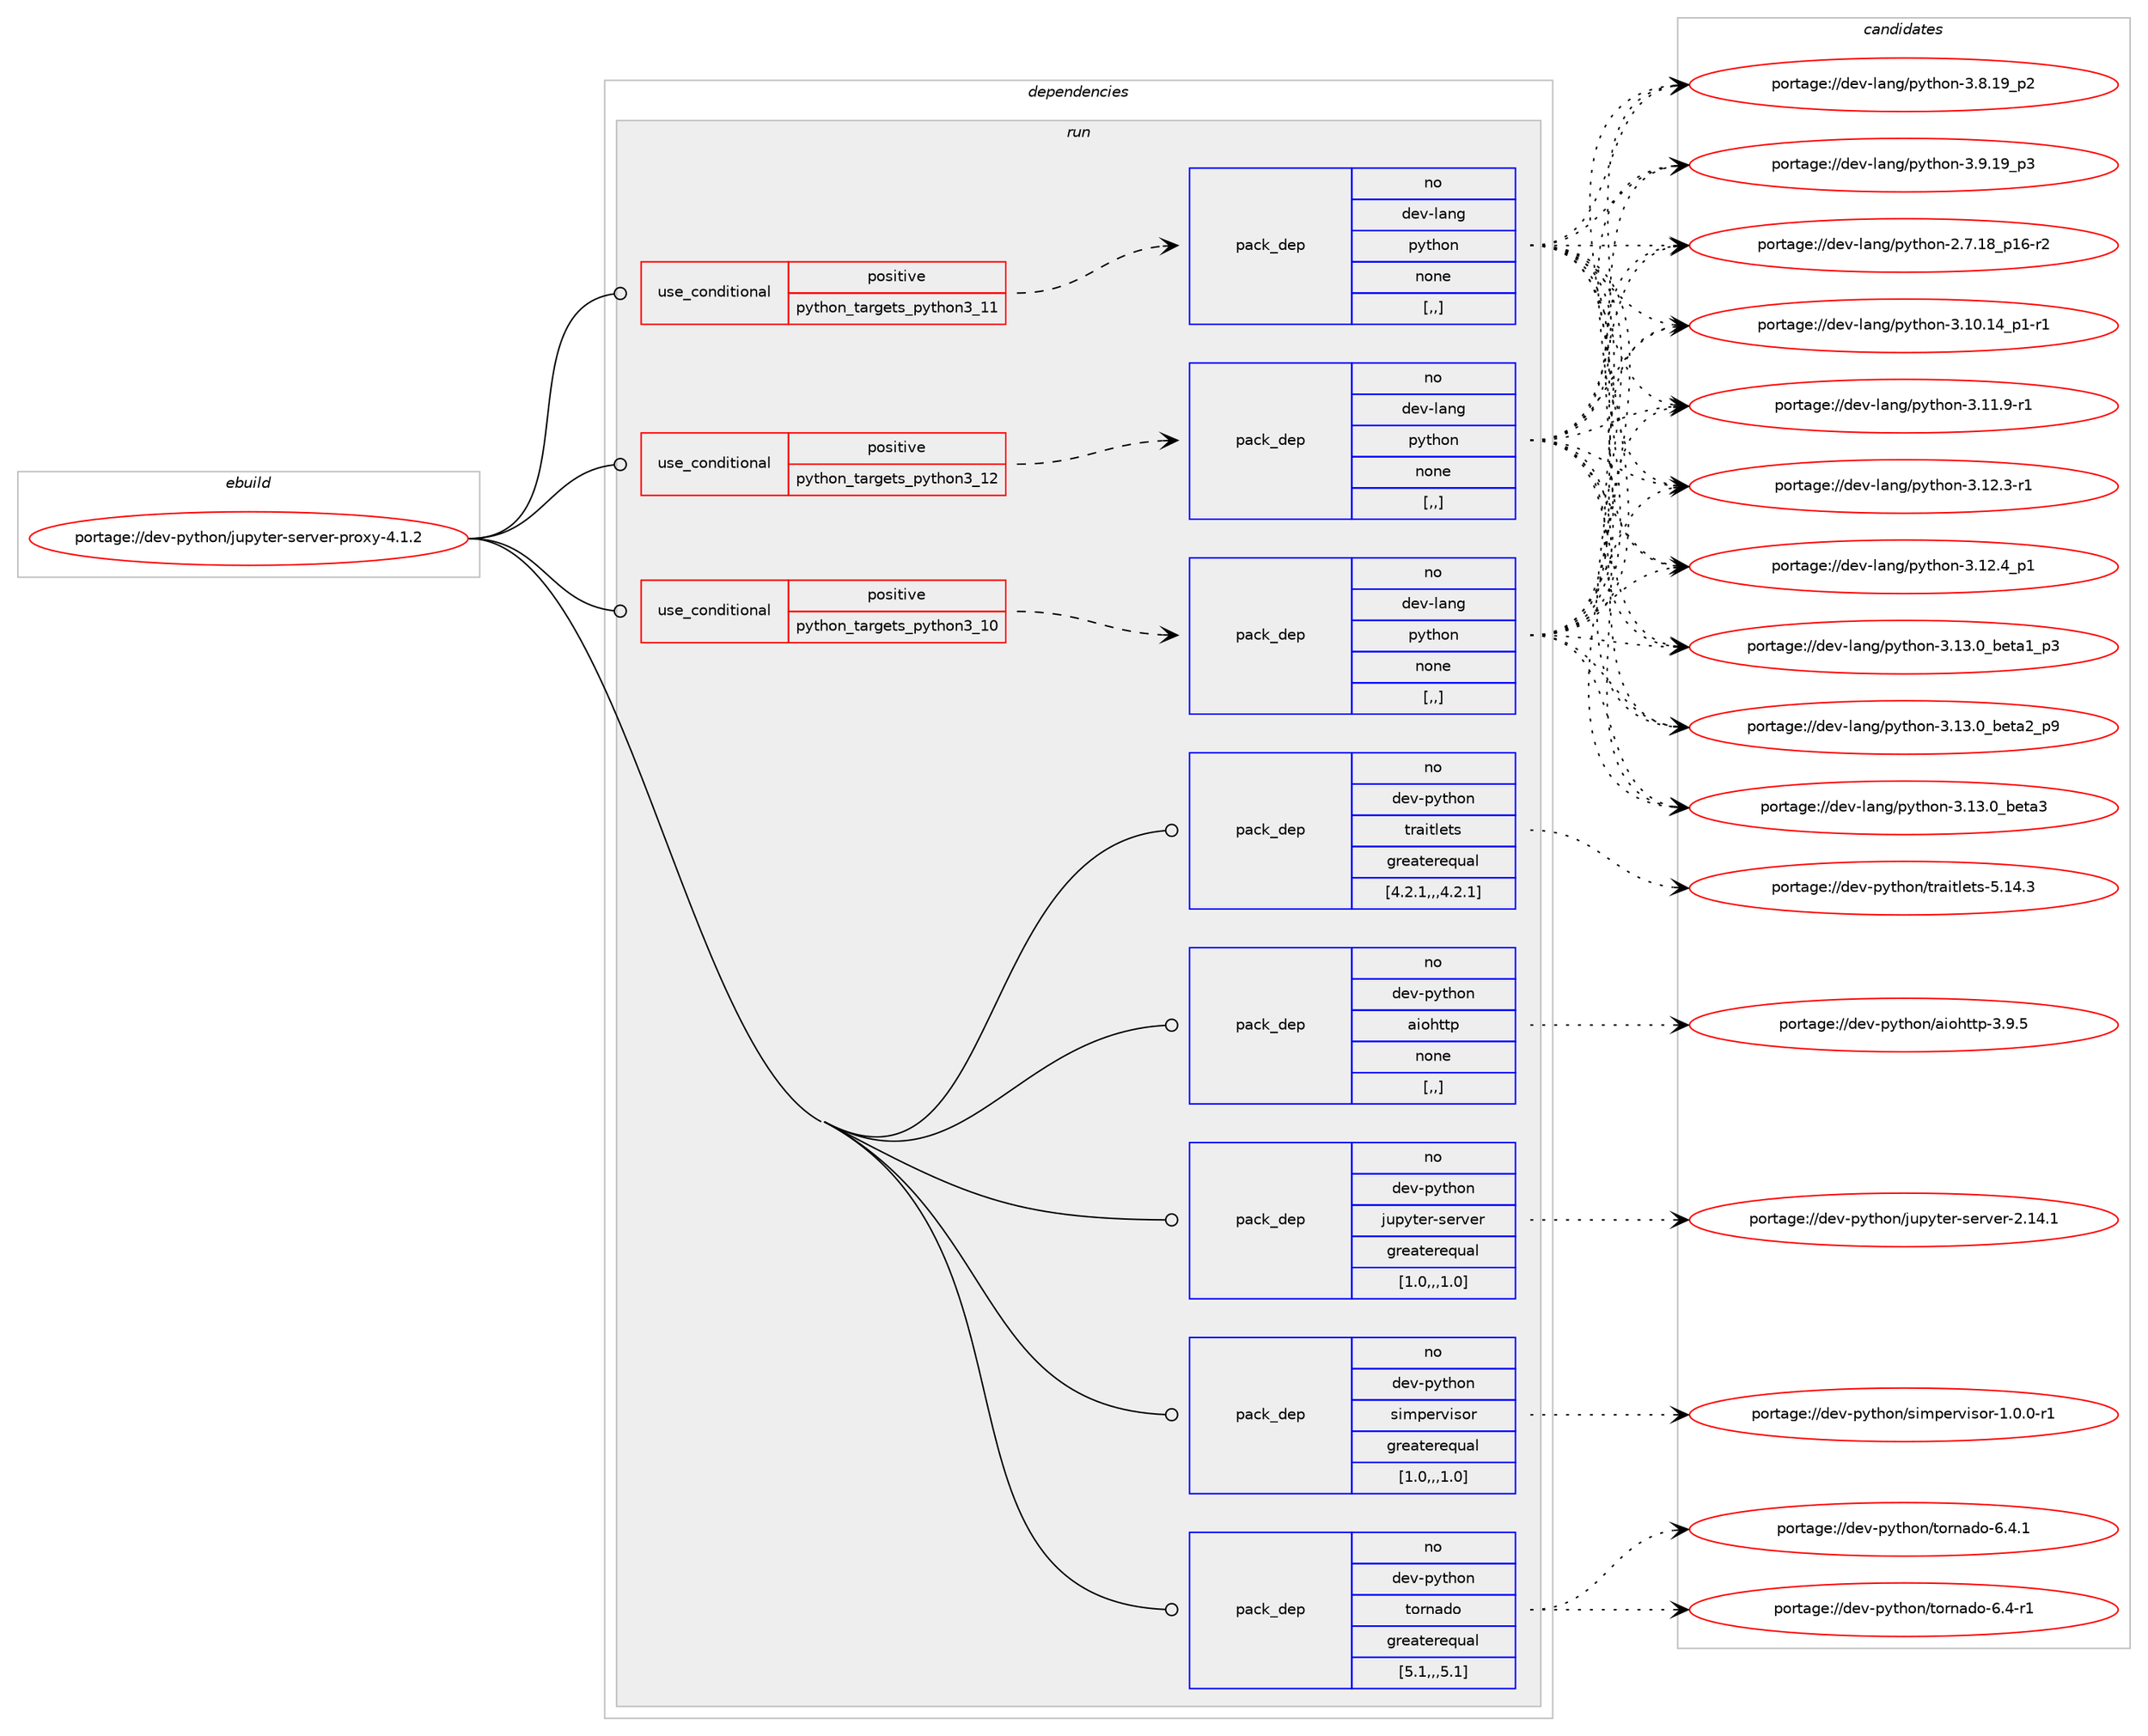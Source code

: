 digraph prolog {

# *************
# Graph options
# *************

newrank=true;
concentrate=true;
compound=true;
graph [rankdir=LR,fontname=Helvetica,fontsize=10,ranksep=1.5];#, ranksep=2.5, nodesep=0.2];
edge  [arrowhead=vee];
node  [fontname=Helvetica,fontsize=10];

# **********
# The ebuild
# **********

subgraph cluster_leftcol {
color=gray;
rank=same;
label=<<i>ebuild</i>>;
id [label="portage://dev-python/jupyter-server-proxy-4.1.2", color=red, width=4, href="../dev-python/jupyter-server-proxy-4.1.2.svg"];
}

# ****************
# The dependencies
# ****************

subgraph cluster_midcol {
color=gray;
label=<<i>dependencies</i>>;
subgraph cluster_compile {
fillcolor="#eeeeee";
style=filled;
label=<<i>compile</i>>;
}
subgraph cluster_compileandrun {
fillcolor="#eeeeee";
style=filled;
label=<<i>compile and run</i>>;
}
subgraph cluster_run {
fillcolor="#eeeeee";
style=filled;
label=<<i>run</i>>;
subgraph cond33147 {
dependency146129 [label=<<TABLE BORDER="0" CELLBORDER="1" CELLSPACING="0" CELLPADDING="4"><TR><TD ROWSPAN="3" CELLPADDING="10">use_conditional</TD></TR><TR><TD>positive</TD></TR><TR><TD>python_targets_python3_10</TD></TR></TABLE>>, shape=none, color=red];
subgraph pack111767 {
dependency146130 [label=<<TABLE BORDER="0" CELLBORDER="1" CELLSPACING="0" CELLPADDING="4" WIDTH="220"><TR><TD ROWSPAN="6" CELLPADDING="30">pack_dep</TD></TR><TR><TD WIDTH="110">no</TD></TR><TR><TD>dev-lang</TD></TR><TR><TD>python</TD></TR><TR><TD>none</TD></TR><TR><TD>[,,]</TD></TR></TABLE>>, shape=none, color=blue];
}
dependency146129:e -> dependency146130:w [weight=20,style="dashed",arrowhead="vee"];
}
id:e -> dependency146129:w [weight=20,style="solid",arrowhead="odot"];
subgraph cond33148 {
dependency146131 [label=<<TABLE BORDER="0" CELLBORDER="1" CELLSPACING="0" CELLPADDING="4"><TR><TD ROWSPAN="3" CELLPADDING="10">use_conditional</TD></TR><TR><TD>positive</TD></TR><TR><TD>python_targets_python3_11</TD></TR></TABLE>>, shape=none, color=red];
subgraph pack111768 {
dependency146132 [label=<<TABLE BORDER="0" CELLBORDER="1" CELLSPACING="0" CELLPADDING="4" WIDTH="220"><TR><TD ROWSPAN="6" CELLPADDING="30">pack_dep</TD></TR><TR><TD WIDTH="110">no</TD></TR><TR><TD>dev-lang</TD></TR><TR><TD>python</TD></TR><TR><TD>none</TD></TR><TR><TD>[,,]</TD></TR></TABLE>>, shape=none, color=blue];
}
dependency146131:e -> dependency146132:w [weight=20,style="dashed",arrowhead="vee"];
}
id:e -> dependency146131:w [weight=20,style="solid",arrowhead="odot"];
subgraph cond33149 {
dependency146133 [label=<<TABLE BORDER="0" CELLBORDER="1" CELLSPACING="0" CELLPADDING="4"><TR><TD ROWSPAN="3" CELLPADDING="10">use_conditional</TD></TR><TR><TD>positive</TD></TR><TR><TD>python_targets_python3_12</TD></TR></TABLE>>, shape=none, color=red];
subgraph pack111769 {
dependency146134 [label=<<TABLE BORDER="0" CELLBORDER="1" CELLSPACING="0" CELLPADDING="4" WIDTH="220"><TR><TD ROWSPAN="6" CELLPADDING="30">pack_dep</TD></TR><TR><TD WIDTH="110">no</TD></TR><TR><TD>dev-lang</TD></TR><TR><TD>python</TD></TR><TR><TD>none</TD></TR><TR><TD>[,,]</TD></TR></TABLE>>, shape=none, color=blue];
}
dependency146133:e -> dependency146134:w [weight=20,style="dashed",arrowhead="vee"];
}
id:e -> dependency146133:w [weight=20,style="solid",arrowhead="odot"];
subgraph pack111770 {
dependency146135 [label=<<TABLE BORDER="0" CELLBORDER="1" CELLSPACING="0" CELLPADDING="4" WIDTH="220"><TR><TD ROWSPAN="6" CELLPADDING="30">pack_dep</TD></TR><TR><TD WIDTH="110">no</TD></TR><TR><TD>dev-python</TD></TR><TR><TD>aiohttp</TD></TR><TR><TD>none</TD></TR><TR><TD>[,,]</TD></TR></TABLE>>, shape=none, color=blue];
}
id:e -> dependency146135:w [weight=20,style="solid",arrowhead="odot"];
subgraph pack111771 {
dependency146136 [label=<<TABLE BORDER="0" CELLBORDER="1" CELLSPACING="0" CELLPADDING="4" WIDTH="220"><TR><TD ROWSPAN="6" CELLPADDING="30">pack_dep</TD></TR><TR><TD WIDTH="110">no</TD></TR><TR><TD>dev-python</TD></TR><TR><TD>jupyter-server</TD></TR><TR><TD>greaterequal</TD></TR><TR><TD>[1.0,,,1.0]</TD></TR></TABLE>>, shape=none, color=blue];
}
id:e -> dependency146136:w [weight=20,style="solid",arrowhead="odot"];
subgraph pack111772 {
dependency146137 [label=<<TABLE BORDER="0" CELLBORDER="1" CELLSPACING="0" CELLPADDING="4" WIDTH="220"><TR><TD ROWSPAN="6" CELLPADDING="30">pack_dep</TD></TR><TR><TD WIDTH="110">no</TD></TR><TR><TD>dev-python</TD></TR><TR><TD>simpervisor</TD></TR><TR><TD>greaterequal</TD></TR><TR><TD>[1.0,,,1.0]</TD></TR></TABLE>>, shape=none, color=blue];
}
id:e -> dependency146137:w [weight=20,style="solid",arrowhead="odot"];
subgraph pack111773 {
dependency146138 [label=<<TABLE BORDER="0" CELLBORDER="1" CELLSPACING="0" CELLPADDING="4" WIDTH="220"><TR><TD ROWSPAN="6" CELLPADDING="30">pack_dep</TD></TR><TR><TD WIDTH="110">no</TD></TR><TR><TD>dev-python</TD></TR><TR><TD>tornado</TD></TR><TR><TD>greaterequal</TD></TR><TR><TD>[5.1,,,5.1]</TD></TR></TABLE>>, shape=none, color=blue];
}
id:e -> dependency146138:w [weight=20,style="solid",arrowhead="odot"];
subgraph pack111774 {
dependency146139 [label=<<TABLE BORDER="0" CELLBORDER="1" CELLSPACING="0" CELLPADDING="4" WIDTH="220"><TR><TD ROWSPAN="6" CELLPADDING="30">pack_dep</TD></TR><TR><TD WIDTH="110">no</TD></TR><TR><TD>dev-python</TD></TR><TR><TD>traitlets</TD></TR><TR><TD>greaterequal</TD></TR><TR><TD>[4.2.1,,,4.2.1]</TD></TR></TABLE>>, shape=none, color=blue];
}
id:e -> dependency146139:w [weight=20,style="solid",arrowhead="odot"];
}
}

# **************
# The candidates
# **************

subgraph cluster_choices {
rank=same;
color=gray;
label=<<i>candidates</i>>;

subgraph choice111767 {
color=black;
nodesep=1;
choice100101118451089711010347112121116104111110455046554649569511249544511450 [label="portage://dev-lang/python-2.7.18_p16-r2", color=red, width=4,href="../dev-lang/python-2.7.18_p16-r2.svg"];
choice100101118451089711010347112121116104111110455146494846495295112494511449 [label="portage://dev-lang/python-3.10.14_p1-r1", color=red, width=4,href="../dev-lang/python-3.10.14_p1-r1.svg"];
choice100101118451089711010347112121116104111110455146494946574511449 [label="portage://dev-lang/python-3.11.9-r1", color=red, width=4,href="../dev-lang/python-3.11.9-r1.svg"];
choice100101118451089711010347112121116104111110455146495046514511449 [label="portage://dev-lang/python-3.12.3-r1", color=red, width=4,href="../dev-lang/python-3.12.3-r1.svg"];
choice100101118451089711010347112121116104111110455146495046529511249 [label="portage://dev-lang/python-3.12.4_p1", color=red, width=4,href="../dev-lang/python-3.12.4_p1.svg"];
choice10010111845108971101034711212111610411111045514649514648959810111697499511251 [label="portage://dev-lang/python-3.13.0_beta1_p3", color=red, width=4,href="../dev-lang/python-3.13.0_beta1_p3.svg"];
choice10010111845108971101034711212111610411111045514649514648959810111697509511257 [label="portage://dev-lang/python-3.13.0_beta2_p9", color=red, width=4,href="../dev-lang/python-3.13.0_beta2_p9.svg"];
choice1001011184510897110103471121211161041111104551464951464895981011169751 [label="portage://dev-lang/python-3.13.0_beta3", color=red, width=4,href="../dev-lang/python-3.13.0_beta3.svg"];
choice100101118451089711010347112121116104111110455146564649579511250 [label="portage://dev-lang/python-3.8.19_p2", color=red, width=4,href="../dev-lang/python-3.8.19_p2.svg"];
choice100101118451089711010347112121116104111110455146574649579511251 [label="portage://dev-lang/python-3.9.19_p3", color=red, width=4,href="../dev-lang/python-3.9.19_p3.svg"];
dependency146130:e -> choice100101118451089711010347112121116104111110455046554649569511249544511450:w [style=dotted,weight="100"];
dependency146130:e -> choice100101118451089711010347112121116104111110455146494846495295112494511449:w [style=dotted,weight="100"];
dependency146130:e -> choice100101118451089711010347112121116104111110455146494946574511449:w [style=dotted,weight="100"];
dependency146130:e -> choice100101118451089711010347112121116104111110455146495046514511449:w [style=dotted,weight="100"];
dependency146130:e -> choice100101118451089711010347112121116104111110455146495046529511249:w [style=dotted,weight="100"];
dependency146130:e -> choice10010111845108971101034711212111610411111045514649514648959810111697499511251:w [style=dotted,weight="100"];
dependency146130:e -> choice10010111845108971101034711212111610411111045514649514648959810111697509511257:w [style=dotted,weight="100"];
dependency146130:e -> choice1001011184510897110103471121211161041111104551464951464895981011169751:w [style=dotted,weight="100"];
dependency146130:e -> choice100101118451089711010347112121116104111110455146564649579511250:w [style=dotted,weight="100"];
dependency146130:e -> choice100101118451089711010347112121116104111110455146574649579511251:w [style=dotted,weight="100"];
}
subgraph choice111768 {
color=black;
nodesep=1;
choice100101118451089711010347112121116104111110455046554649569511249544511450 [label="portage://dev-lang/python-2.7.18_p16-r2", color=red, width=4,href="../dev-lang/python-2.7.18_p16-r2.svg"];
choice100101118451089711010347112121116104111110455146494846495295112494511449 [label="portage://dev-lang/python-3.10.14_p1-r1", color=red, width=4,href="../dev-lang/python-3.10.14_p1-r1.svg"];
choice100101118451089711010347112121116104111110455146494946574511449 [label="portage://dev-lang/python-3.11.9-r1", color=red, width=4,href="../dev-lang/python-3.11.9-r1.svg"];
choice100101118451089711010347112121116104111110455146495046514511449 [label="portage://dev-lang/python-3.12.3-r1", color=red, width=4,href="../dev-lang/python-3.12.3-r1.svg"];
choice100101118451089711010347112121116104111110455146495046529511249 [label="portage://dev-lang/python-3.12.4_p1", color=red, width=4,href="../dev-lang/python-3.12.4_p1.svg"];
choice10010111845108971101034711212111610411111045514649514648959810111697499511251 [label="portage://dev-lang/python-3.13.0_beta1_p3", color=red, width=4,href="../dev-lang/python-3.13.0_beta1_p3.svg"];
choice10010111845108971101034711212111610411111045514649514648959810111697509511257 [label="portage://dev-lang/python-3.13.0_beta2_p9", color=red, width=4,href="../dev-lang/python-3.13.0_beta2_p9.svg"];
choice1001011184510897110103471121211161041111104551464951464895981011169751 [label="portage://dev-lang/python-3.13.0_beta3", color=red, width=4,href="../dev-lang/python-3.13.0_beta3.svg"];
choice100101118451089711010347112121116104111110455146564649579511250 [label="portage://dev-lang/python-3.8.19_p2", color=red, width=4,href="../dev-lang/python-3.8.19_p2.svg"];
choice100101118451089711010347112121116104111110455146574649579511251 [label="portage://dev-lang/python-3.9.19_p3", color=red, width=4,href="../dev-lang/python-3.9.19_p3.svg"];
dependency146132:e -> choice100101118451089711010347112121116104111110455046554649569511249544511450:w [style=dotted,weight="100"];
dependency146132:e -> choice100101118451089711010347112121116104111110455146494846495295112494511449:w [style=dotted,weight="100"];
dependency146132:e -> choice100101118451089711010347112121116104111110455146494946574511449:w [style=dotted,weight="100"];
dependency146132:e -> choice100101118451089711010347112121116104111110455146495046514511449:w [style=dotted,weight="100"];
dependency146132:e -> choice100101118451089711010347112121116104111110455146495046529511249:w [style=dotted,weight="100"];
dependency146132:e -> choice10010111845108971101034711212111610411111045514649514648959810111697499511251:w [style=dotted,weight="100"];
dependency146132:e -> choice10010111845108971101034711212111610411111045514649514648959810111697509511257:w [style=dotted,weight="100"];
dependency146132:e -> choice1001011184510897110103471121211161041111104551464951464895981011169751:w [style=dotted,weight="100"];
dependency146132:e -> choice100101118451089711010347112121116104111110455146564649579511250:w [style=dotted,weight="100"];
dependency146132:e -> choice100101118451089711010347112121116104111110455146574649579511251:w [style=dotted,weight="100"];
}
subgraph choice111769 {
color=black;
nodesep=1;
choice100101118451089711010347112121116104111110455046554649569511249544511450 [label="portage://dev-lang/python-2.7.18_p16-r2", color=red, width=4,href="../dev-lang/python-2.7.18_p16-r2.svg"];
choice100101118451089711010347112121116104111110455146494846495295112494511449 [label="portage://dev-lang/python-3.10.14_p1-r1", color=red, width=4,href="../dev-lang/python-3.10.14_p1-r1.svg"];
choice100101118451089711010347112121116104111110455146494946574511449 [label="portage://dev-lang/python-3.11.9-r1", color=red, width=4,href="../dev-lang/python-3.11.9-r1.svg"];
choice100101118451089711010347112121116104111110455146495046514511449 [label="portage://dev-lang/python-3.12.3-r1", color=red, width=4,href="../dev-lang/python-3.12.3-r1.svg"];
choice100101118451089711010347112121116104111110455146495046529511249 [label="portage://dev-lang/python-3.12.4_p1", color=red, width=4,href="../dev-lang/python-3.12.4_p1.svg"];
choice10010111845108971101034711212111610411111045514649514648959810111697499511251 [label="portage://dev-lang/python-3.13.0_beta1_p3", color=red, width=4,href="../dev-lang/python-3.13.0_beta1_p3.svg"];
choice10010111845108971101034711212111610411111045514649514648959810111697509511257 [label="portage://dev-lang/python-3.13.0_beta2_p9", color=red, width=4,href="../dev-lang/python-3.13.0_beta2_p9.svg"];
choice1001011184510897110103471121211161041111104551464951464895981011169751 [label="portage://dev-lang/python-3.13.0_beta3", color=red, width=4,href="../dev-lang/python-3.13.0_beta3.svg"];
choice100101118451089711010347112121116104111110455146564649579511250 [label="portage://dev-lang/python-3.8.19_p2", color=red, width=4,href="../dev-lang/python-3.8.19_p2.svg"];
choice100101118451089711010347112121116104111110455146574649579511251 [label="portage://dev-lang/python-3.9.19_p3", color=red, width=4,href="../dev-lang/python-3.9.19_p3.svg"];
dependency146134:e -> choice100101118451089711010347112121116104111110455046554649569511249544511450:w [style=dotted,weight="100"];
dependency146134:e -> choice100101118451089711010347112121116104111110455146494846495295112494511449:w [style=dotted,weight="100"];
dependency146134:e -> choice100101118451089711010347112121116104111110455146494946574511449:w [style=dotted,weight="100"];
dependency146134:e -> choice100101118451089711010347112121116104111110455146495046514511449:w [style=dotted,weight="100"];
dependency146134:e -> choice100101118451089711010347112121116104111110455146495046529511249:w [style=dotted,weight="100"];
dependency146134:e -> choice10010111845108971101034711212111610411111045514649514648959810111697499511251:w [style=dotted,weight="100"];
dependency146134:e -> choice10010111845108971101034711212111610411111045514649514648959810111697509511257:w [style=dotted,weight="100"];
dependency146134:e -> choice1001011184510897110103471121211161041111104551464951464895981011169751:w [style=dotted,weight="100"];
dependency146134:e -> choice100101118451089711010347112121116104111110455146564649579511250:w [style=dotted,weight="100"];
dependency146134:e -> choice100101118451089711010347112121116104111110455146574649579511251:w [style=dotted,weight="100"];
}
subgraph choice111770 {
color=black;
nodesep=1;
choice100101118451121211161041111104797105111104116116112455146574653 [label="portage://dev-python/aiohttp-3.9.5", color=red, width=4,href="../dev-python/aiohttp-3.9.5.svg"];
dependency146135:e -> choice100101118451121211161041111104797105111104116116112455146574653:w [style=dotted,weight="100"];
}
subgraph choice111771 {
color=black;
nodesep=1;
choice10010111845112121116104111110471061171121211161011144511510111411810111445504649524649 [label="portage://dev-python/jupyter-server-2.14.1", color=red, width=4,href="../dev-python/jupyter-server-2.14.1.svg"];
dependency146136:e -> choice10010111845112121116104111110471061171121211161011144511510111411810111445504649524649:w [style=dotted,weight="100"];
}
subgraph choice111772 {
color=black;
nodesep=1;
choice10010111845112121116104111110471151051091121011141181051151111144549464846484511449 [label="portage://dev-python/simpervisor-1.0.0-r1", color=red, width=4,href="../dev-python/simpervisor-1.0.0-r1.svg"];
dependency146137:e -> choice10010111845112121116104111110471151051091121011141181051151111144549464846484511449:w [style=dotted,weight="100"];
}
subgraph choice111773 {
color=black;
nodesep=1;
choice100101118451121211161041111104711611111411097100111455446524511449 [label="portage://dev-python/tornado-6.4-r1", color=red, width=4,href="../dev-python/tornado-6.4-r1.svg"];
choice100101118451121211161041111104711611111411097100111455446524649 [label="portage://dev-python/tornado-6.4.1", color=red, width=4,href="../dev-python/tornado-6.4.1.svg"];
dependency146138:e -> choice100101118451121211161041111104711611111411097100111455446524511449:w [style=dotted,weight="100"];
dependency146138:e -> choice100101118451121211161041111104711611111411097100111455446524649:w [style=dotted,weight="100"];
}
subgraph choice111774 {
color=black;
nodesep=1;
choice10010111845112121116104111110471161149710511610810111611545534649524651 [label="portage://dev-python/traitlets-5.14.3", color=red, width=4,href="../dev-python/traitlets-5.14.3.svg"];
dependency146139:e -> choice10010111845112121116104111110471161149710511610810111611545534649524651:w [style=dotted,weight="100"];
}
}

}
